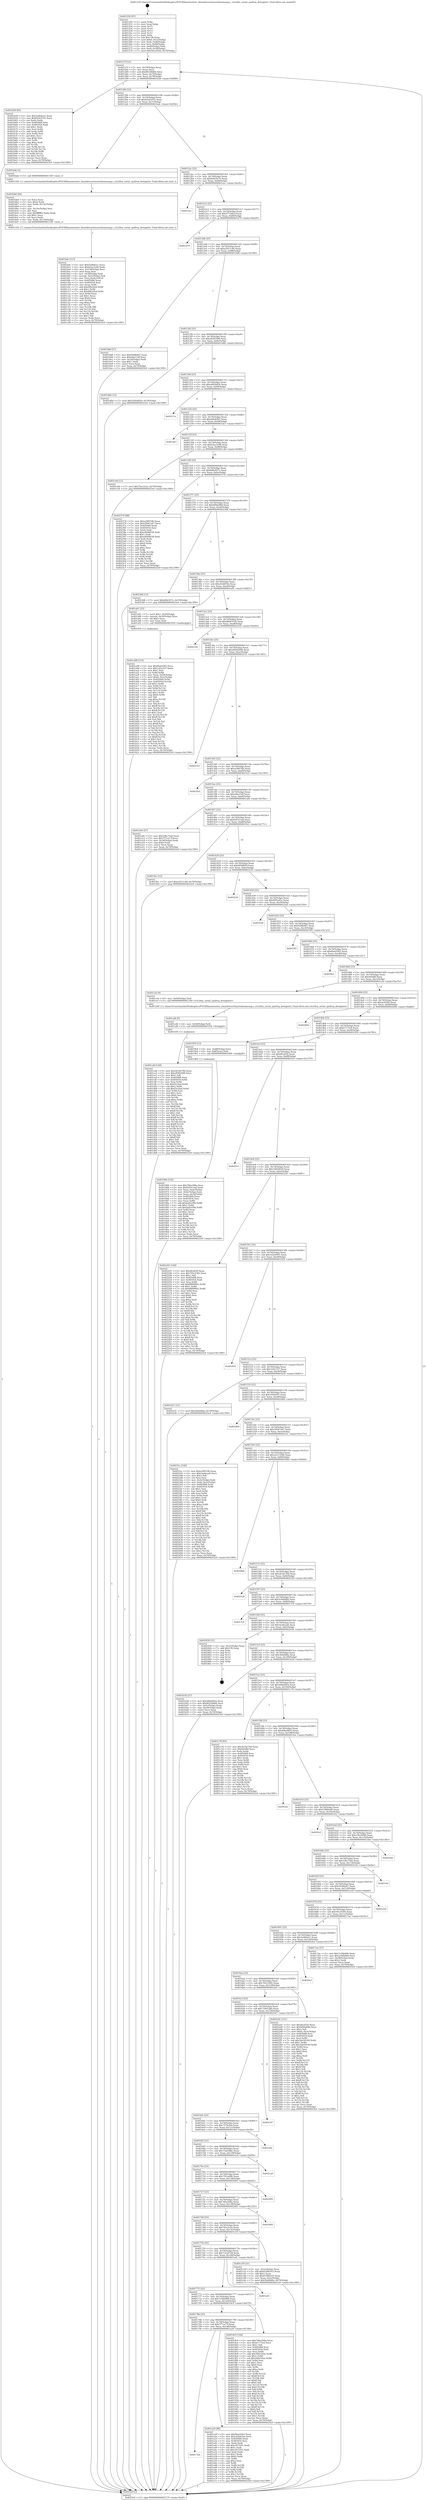 digraph "0x401250" {
  label = "0x401250 (/mnt/c/Users/mathe/Desktop/tcc/POCII/binaries/extr_linuxdriversttyserialsamsung.c_s3c24xx_serial_cpufreq_deregister_Final-ollvm.out::main(0))"
  labelloc = "t"
  node[shape=record]

  Entry [label="",width=0.3,height=0.3,shape=circle,fillcolor=black,style=filled]
  "0x40127f" [label="{
     0x40127f [23]\l
     | [instrs]\l
     &nbsp;&nbsp;0x40127f \<+3\>: mov -0x70(%rbp),%eax\l
     &nbsp;&nbsp;0x401282 \<+2\>: mov %eax,%ecx\l
     &nbsp;&nbsp;0x401284 \<+6\>: sub $0x80258d66,%ecx\l
     &nbsp;&nbsp;0x40128a \<+3\>: mov %eax,-0x74(%rbp)\l
     &nbsp;&nbsp;0x40128d \<+3\>: mov %ecx,-0x78(%rbp)\l
     &nbsp;&nbsp;0x401290 \<+6\>: je 0000000000401b58 \<main+0x908\>\l
  }"]
  "0x401b58" [label="{
     0x401b58 [83]\l
     | [instrs]\l
     &nbsp;&nbsp;0x401b58 \<+5\>: mov $0x5ed0dee1,%eax\l
     &nbsp;&nbsp;0x401b5d \<+5\>: mov $0x83eb3355,%ecx\l
     &nbsp;&nbsp;0x401b62 \<+2\>: xor %edx,%edx\l
     &nbsp;&nbsp;0x401b64 \<+7\>: mov 0x405068,%esi\l
     &nbsp;&nbsp;0x401b6b \<+7\>: mov 0x405054,%edi\l
     &nbsp;&nbsp;0x401b72 \<+3\>: sub $0x1,%edx\l
     &nbsp;&nbsp;0x401b75 \<+3\>: mov %esi,%r8d\l
     &nbsp;&nbsp;0x401b78 \<+3\>: add %edx,%r8d\l
     &nbsp;&nbsp;0x401b7b \<+4\>: imul %r8d,%esi\l
     &nbsp;&nbsp;0x401b7f \<+3\>: and $0x1,%esi\l
     &nbsp;&nbsp;0x401b82 \<+3\>: cmp $0x0,%esi\l
     &nbsp;&nbsp;0x401b85 \<+4\>: sete %r9b\l
     &nbsp;&nbsp;0x401b89 \<+3\>: cmp $0xa,%edi\l
     &nbsp;&nbsp;0x401b8c \<+4\>: setl %r10b\l
     &nbsp;&nbsp;0x401b90 \<+3\>: mov %r9b,%r11b\l
     &nbsp;&nbsp;0x401b93 \<+3\>: and %r10b,%r11b\l
     &nbsp;&nbsp;0x401b96 \<+3\>: xor %r10b,%r9b\l
     &nbsp;&nbsp;0x401b99 \<+3\>: or %r9b,%r11b\l
     &nbsp;&nbsp;0x401b9c \<+4\>: test $0x1,%r11b\l
     &nbsp;&nbsp;0x401ba0 \<+3\>: cmovne %ecx,%eax\l
     &nbsp;&nbsp;0x401ba3 \<+3\>: mov %eax,-0x70(%rbp)\l
     &nbsp;&nbsp;0x401ba6 \<+5\>: jmp 00000000004025e9 \<main+0x1399\>\l
  }"]
  "0x401296" [label="{
     0x401296 [22]\l
     | [instrs]\l
     &nbsp;&nbsp;0x401296 \<+5\>: jmp 000000000040129b \<main+0x4b\>\l
     &nbsp;&nbsp;0x40129b \<+3\>: mov -0x74(%rbp),%eax\l
     &nbsp;&nbsp;0x40129e \<+5\>: sub $0x83eb3355,%eax\l
     &nbsp;&nbsp;0x4012a3 \<+3\>: mov %eax,-0x7c(%rbp)\l
     &nbsp;&nbsp;0x4012a6 \<+6\>: je 0000000000401bab \<main+0x95b\>\l
  }"]
  Exit [label="",width=0.3,height=0.3,shape=circle,fillcolor=black,style=filled,peripheries=2]
  "0x401bab" [label="{
     0x401bab [5]\l
     | [instrs]\l
     &nbsp;&nbsp;0x401bab \<+5\>: call 0000000000401160 \<next_i\>\l
     | [calls]\l
     &nbsp;&nbsp;0x401160 \{1\} (/mnt/c/Users/mathe/Desktop/tcc/POCII/binaries/extr_linuxdriversttyserialsamsung.c_s3c24xx_serial_cpufreq_deregister_Final-ollvm.out::next_i)\l
  }"]
  "0x4012ac" [label="{
     0x4012ac [22]\l
     | [instrs]\l
     &nbsp;&nbsp;0x4012ac \<+5\>: jmp 00000000004012b1 \<main+0x61\>\l
     &nbsp;&nbsp;0x4012b1 \<+3\>: mov -0x74(%rbp),%eax\l
     &nbsp;&nbsp;0x4012b4 \<+5\>: sub $0x8e818c7e,%eax\l
     &nbsp;&nbsp;0x4012b9 \<+3\>: mov %eax,-0x80(%rbp)\l
     &nbsp;&nbsp;0x4012bc \<+6\>: je 0000000000401eec \<main+0xc9c\>\l
  }"]
  "0x401cdd" [label="{
     0x401cdd [144]\l
     | [instrs]\l
     &nbsp;&nbsp;0x401cdd \<+5\>: mov $0x2b1be784,%eax\l
     &nbsp;&nbsp;0x401ce2 \<+5\>: mov $0xa8381098,%ecx\l
     &nbsp;&nbsp;0x401ce7 \<+2\>: mov $0x1,%dl\l
     &nbsp;&nbsp;0x401ce9 \<+7\>: mov 0x405068,%esi\l
     &nbsp;&nbsp;0x401cf0 \<+8\>: mov 0x405054,%r8d\l
     &nbsp;&nbsp;0x401cf8 \<+3\>: mov %esi,%r9d\l
     &nbsp;&nbsp;0x401cfb \<+7\>: sub $0xf3c5fad,%r9d\l
     &nbsp;&nbsp;0x401d02 \<+4\>: sub $0x1,%r9d\l
     &nbsp;&nbsp;0x401d06 \<+7\>: add $0xf3c5fad,%r9d\l
     &nbsp;&nbsp;0x401d0d \<+4\>: imul %r9d,%esi\l
     &nbsp;&nbsp;0x401d11 \<+3\>: and $0x1,%esi\l
     &nbsp;&nbsp;0x401d14 \<+3\>: cmp $0x0,%esi\l
     &nbsp;&nbsp;0x401d17 \<+4\>: sete %r10b\l
     &nbsp;&nbsp;0x401d1b \<+4\>: cmp $0xa,%r8d\l
     &nbsp;&nbsp;0x401d1f \<+4\>: setl %r11b\l
     &nbsp;&nbsp;0x401d23 \<+3\>: mov %r10b,%bl\l
     &nbsp;&nbsp;0x401d26 \<+3\>: xor $0xff,%bl\l
     &nbsp;&nbsp;0x401d29 \<+3\>: mov %r11b,%r14b\l
     &nbsp;&nbsp;0x401d2c \<+4\>: xor $0xff,%r14b\l
     &nbsp;&nbsp;0x401d30 \<+3\>: xor $0x1,%dl\l
     &nbsp;&nbsp;0x401d33 \<+3\>: mov %bl,%r15b\l
     &nbsp;&nbsp;0x401d36 \<+4\>: and $0xff,%r15b\l
     &nbsp;&nbsp;0x401d3a \<+3\>: and %dl,%r10b\l
     &nbsp;&nbsp;0x401d3d \<+3\>: mov %r14b,%r12b\l
     &nbsp;&nbsp;0x401d40 \<+4\>: and $0xff,%r12b\l
     &nbsp;&nbsp;0x401d44 \<+3\>: and %dl,%r11b\l
     &nbsp;&nbsp;0x401d47 \<+3\>: or %r10b,%r15b\l
     &nbsp;&nbsp;0x401d4a \<+3\>: or %r11b,%r12b\l
     &nbsp;&nbsp;0x401d4d \<+3\>: xor %r12b,%r15b\l
     &nbsp;&nbsp;0x401d50 \<+3\>: or %r14b,%bl\l
     &nbsp;&nbsp;0x401d53 \<+3\>: xor $0xff,%bl\l
     &nbsp;&nbsp;0x401d56 \<+3\>: or $0x1,%dl\l
     &nbsp;&nbsp;0x401d59 \<+2\>: and %dl,%bl\l
     &nbsp;&nbsp;0x401d5b \<+3\>: or %bl,%r15b\l
     &nbsp;&nbsp;0x401d5e \<+4\>: test $0x1,%r15b\l
     &nbsp;&nbsp;0x401d62 \<+3\>: cmovne %ecx,%eax\l
     &nbsp;&nbsp;0x401d65 \<+3\>: mov %eax,-0x70(%rbp)\l
     &nbsp;&nbsp;0x401d68 \<+5\>: jmp 00000000004025e9 \<main+0x1399\>\l
  }"]
  "0x401eec" [label="{
     0x401eec\l
  }", style=dashed]
  "0x4012c2" [label="{
     0x4012c2 [25]\l
     | [instrs]\l
     &nbsp;&nbsp;0x4012c2 \<+5\>: jmp 00000000004012c7 \<main+0x77\>\l
     &nbsp;&nbsp;0x4012c7 \<+3\>: mov -0x74(%rbp),%eax\l
     &nbsp;&nbsp;0x4012ca \<+5\>: sub $0x977cbbcf,%eax\l
     &nbsp;&nbsp;0x4012cf \<+6\>: mov %eax,-0x84(%rbp)\l
     &nbsp;&nbsp;0x4012d5 \<+6\>: je 0000000000401d79 \<main+0xb29\>\l
  }"]
  "0x401cd4" [label="{
     0x401cd4 [9]\l
     | [instrs]\l
     &nbsp;&nbsp;0x401cd4 \<+4\>: mov -0x58(%rbp),%rdi\l
     &nbsp;&nbsp;0x401cd8 \<+5\>: call 0000000000401030 \<free@plt\>\l
     | [calls]\l
     &nbsp;&nbsp;0x401030 \{1\} (unknown)\l
  }"]
  "0x401d79" [label="{
     0x401d79\l
  }", style=dashed]
  "0x4012db" [label="{
     0x4012db [25]\l
     | [instrs]\l
     &nbsp;&nbsp;0x4012db \<+5\>: jmp 00000000004012e0 \<main+0x90\>\l
     &nbsp;&nbsp;0x4012e0 \<+3\>: mov -0x74(%rbp),%eax\l
     &nbsp;&nbsp;0x4012e3 \<+5\>: sub $0xa5911c40,%eax\l
     &nbsp;&nbsp;0x4012e8 \<+6\>: mov %eax,-0x88(%rbp)\l
     &nbsp;&nbsp;0x4012ee \<+6\>: je 00000000004019d8 \<main+0x788\>\l
  }"]
  "0x401bdc" [label="{
     0x401bdc [113]\l
     | [instrs]\l
     &nbsp;&nbsp;0x401bdc \<+5\>: mov $0x5ed0dee1,%ecx\l
     &nbsp;&nbsp;0x401be1 \<+5\>: mov $0xb3ac3c08,%edx\l
     &nbsp;&nbsp;0x401be6 \<+6\>: mov -0x150(%rbp),%esi\l
     &nbsp;&nbsp;0x401bec \<+3\>: imul %eax,%esi\l
     &nbsp;&nbsp;0x401bef \<+4\>: mov -0x58(%rbp),%rdi\l
     &nbsp;&nbsp;0x401bf3 \<+4\>: movslq -0x5c(%rbp),%r8\l
     &nbsp;&nbsp;0x401bf7 \<+4\>: mov %esi,(%rdi,%r8,4)\l
     &nbsp;&nbsp;0x401bfb \<+7\>: mov 0x405068,%eax\l
     &nbsp;&nbsp;0x401c02 \<+7\>: mov 0x405054,%esi\l
     &nbsp;&nbsp;0x401c09 \<+3\>: mov %eax,%r9d\l
     &nbsp;&nbsp;0x401c0c \<+7\>: add $0xd9fa2fed,%r9d\l
     &nbsp;&nbsp;0x401c13 \<+4\>: sub $0x1,%r9d\l
     &nbsp;&nbsp;0x401c17 \<+7\>: sub $0xd9fa2fed,%r9d\l
     &nbsp;&nbsp;0x401c1e \<+4\>: imul %r9d,%eax\l
     &nbsp;&nbsp;0x401c22 \<+3\>: and $0x1,%eax\l
     &nbsp;&nbsp;0x401c25 \<+3\>: cmp $0x0,%eax\l
     &nbsp;&nbsp;0x401c28 \<+4\>: sete %r10b\l
     &nbsp;&nbsp;0x401c2c \<+3\>: cmp $0xa,%esi\l
     &nbsp;&nbsp;0x401c2f \<+4\>: setl %r11b\l
     &nbsp;&nbsp;0x401c33 \<+3\>: mov %r10b,%bl\l
     &nbsp;&nbsp;0x401c36 \<+3\>: and %r11b,%bl\l
     &nbsp;&nbsp;0x401c39 \<+3\>: xor %r11b,%r10b\l
     &nbsp;&nbsp;0x401c3c \<+3\>: or %r10b,%bl\l
     &nbsp;&nbsp;0x401c3f \<+3\>: test $0x1,%bl\l
     &nbsp;&nbsp;0x401c42 \<+3\>: cmovne %edx,%ecx\l
     &nbsp;&nbsp;0x401c45 \<+3\>: mov %ecx,-0x70(%rbp)\l
     &nbsp;&nbsp;0x401c48 \<+5\>: jmp 00000000004025e9 \<main+0x1399\>\l
  }"]
  "0x4019d8" [label="{
     0x4019d8 [27]\l
     | [instrs]\l
     &nbsp;&nbsp;0x4019d8 \<+5\>: mov $0xf508b9d7,%eax\l
     &nbsp;&nbsp;0x4019dd \<+5\>: mov $0xefda154f,%ecx\l
     &nbsp;&nbsp;0x4019e2 \<+3\>: mov -0x34(%rbp),%edx\l
     &nbsp;&nbsp;0x4019e5 \<+3\>: cmp $0x1,%edx\l
     &nbsp;&nbsp;0x4019e8 \<+3\>: cmovl %ecx,%eax\l
     &nbsp;&nbsp;0x4019eb \<+3\>: mov %eax,-0x70(%rbp)\l
     &nbsp;&nbsp;0x4019ee \<+5\>: jmp 00000000004025e9 \<main+0x1399\>\l
  }"]
  "0x4012f4" [label="{
     0x4012f4 [25]\l
     | [instrs]\l
     &nbsp;&nbsp;0x4012f4 \<+5\>: jmp 00000000004012f9 \<main+0xa9\>\l
     &nbsp;&nbsp;0x4012f9 \<+3\>: mov -0x74(%rbp),%eax\l
     &nbsp;&nbsp;0x4012fc \<+5\>: sub $0xa8381098,%eax\l
     &nbsp;&nbsp;0x401301 \<+6\>: mov %eax,-0x8c(%rbp)\l
     &nbsp;&nbsp;0x401307 \<+6\>: je 0000000000401d6d \<main+0xb1d\>\l
  }"]
  "0x401bb0" [label="{
     0x401bb0 [44]\l
     | [instrs]\l
     &nbsp;&nbsp;0x401bb0 \<+2\>: xor %ecx,%ecx\l
     &nbsp;&nbsp;0x401bb2 \<+5\>: mov $0x2,%edx\l
     &nbsp;&nbsp;0x401bb7 \<+6\>: mov %edx,-0x14c(%rbp)\l
     &nbsp;&nbsp;0x401bbd \<+1\>: cltd\l
     &nbsp;&nbsp;0x401bbe \<+6\>: mov -0x14c(%rbp),%esi\l
     &nbsp;&nbsp;0x401bc4 \<+2\>: idiv %esi\l
     &nbsp;&nbsp;0x401bc6 \<+6\>: imul $0xfffffffe,%edx,%edx\l
     &nbsp;&nbsp;0x401bcc \<+3\>: sub $0x1,%ecx\l
     &nbsp;&nbsp;0x401bcf \<+2\>: sub %ecx,%edx\l
     &nbsp;&nbsp;0x401bd1 \<+6\>: mov %edx,-0x150(%rbp)\l
     &nbsp;&nbsp;0x401bd7 \<+5\>: call 0000000000401160 \<next_i\>\l
     | [calls]\l
     &nbsp;&nbsp;0x401160 \{1\} (/mnt/c/Users/mathe/Desktop/tcc/POCII/binaries/extr_linuxdriversttyserialsamsung.c_s3c24xx_serial_cpufreq_deregister_Final-ollvm.out::next_i)\l
  }"]
  "0x401d6d" [label="{
     0x401d6d [12]\l
     | [instrs]\l
     &nbsp;&nbsp;0x401d6d \<+7\>: movl $0x1b93d029,-0x70(%rbp)\l
     &nbsp;&nbsp;0x401d74 \<+5\>: jmp 00000000004025e9 \<main+0x1399\>\l
  }"]
  "0x40130d" [label="{
     0x40130d [25]\l
     | [instrs]\l
     &nbsp;&nbsp;0x40130d \<+5\>: jmp 0000000000401312 \<main+0xc2\>\l
     &nbsp;&nbsp;0x401312 \<+3\>: mov -0x74(%rbp),%eax\l
     &nbsp;&nbsp;0x401315 \<+5\>: sub $0xab858456,%eax\l
     &nbsp;&nbsp;0x40131a \<+6\>: mov %eax,-0x90(%rbp)\l
     &nbsp;&nbsp;0x401320 \<+6\>: je 000000000040211a \<main+0xeca\>\l
  }"]
  "0x401a98" [label="{
     0x401a98 [153]\l
     | [instrs]\l
     &nbsp;&nbsp;0x401a98 \<+5\>: mov $0xf6ae0365,%ecx\l
     &nbsp;&nbsp;0x401a9d \<+5\>: mov $0x1ef2c327,%edx\l
     &nbsp;&nbsp;0x401aa2 \<+3\>: mov $0x1,%sil\l
     &nbsp;&nbsp;0x401aa5 \<+3\>: xor %r8d,%r8d\l
     &nbsp;&nbsp;0x401aa8 \<+4\>: mov %rax,-0x58(%rbp)\l
     &nbsp;&nbsp;0x401aac \<+7\>: movl $0x0,-0x5c(%rbp)\l
     &nbsp;&nbsp;0x401ab3 \<+8\>: mov 0x405068,%r9d\l
     &nbsp;&nbsp;0x401abb \<+8\>: mov 0x405054,%r10d\l
     &nbsp;&nbsp;0x401ac3 \<+4\>: sub $0x1,%r8d\l
     &nbsp;&nbsp;0x401ac7 \<+3\>: mov %r9d,%r11d\l
     &nbsp;&nbsp;0x401aca \<+3\>: add %r8d,%r11d\l
     &nbsp;&nbsp;0x401acd \<+4\>: imul %r11d,%r9d\l
     &nbsp;&nbsp;0x401ad1 \<+4\>: and $0x1,%r9d\l
     &nbsp;&nbsp;0x401ad5 \<+4\>: cmp $0x0,%r9d\l
     &nbsp;&nbsp;0x401ad9 \<+3\>: sete %bl\l
     &nbsp;&nbsp;0x401adc \<+4\>: cmp $0xa,%r10d\l
     &nbsp;&nbsp;0x401ae0 \<+4\>: setl %r14b\l
     &nbsp;&nbsp;0x401ae4 \<+3\>: mov %bl,%r15b\l
     &nbsp;&nbsp;0x401ae7 \<+4\>: xor $0xff,%r15b\l
     &nbsp;&nbsp;0x401aeb \<+3\>: mov %r14b,%r12b\l
     &nbsp;&nbsp;0x401aee \<+4\>: xor $0xff,%r12b\l
     &nbsp;&nbsp;0x401af2 \<+4\>: xor $0x1,%sil\l
     &nbsp;&nbsp;0x401af6 \<+3\>: mov %r15b,%r13b\l
     &nbsp;&nbsp;0x401af9 \<+4\>: and $0xff,%r13b\l
     &nbsp;&nbsp;0x401afd \<+3\>: and %sil,%bl\l
     &nbsp;&nbsp;0x401b00 \<+3\>: mov %r12b,%al\l
     &nbsp;&nbsp;0x401b03 \<+2\>: and $0xff,%al\l
     &nbsp;&nbsp;0x401b05 \<+3\>: and %sil,%r14b\l
     &nbsp;&nbsp;0x401b08 \<+3\>: or %bl,%r13b\l
     &nbsp;&nbsp;0x401b0b \<+3\>: or %r14b,%al\l
     &nbsp;&nbsp;0x401b0e \<+3\>: xor %al,%r13b\l
     &nbsp;&nbsp;0x401b11 \<+3\>: or %r12b,%r15b\l
     &nbsp;&nbsp;0x401b14 \<+4\>: xor $0xff,%r15b\l
     &nbsp;&nbsp;0x401b18 \<+4\>: or $0x1,%sil\l
     &nbsp;&nbsp;0x401b1c \<+3\>: and %sil,%r15b\l
     &nbsp;&nbsp;0x401b1f \<+3\>: or %r15b,%r13b\l
     &nbsp;&nbsp;0x401b22 \<+4\>: test $0x1,%r13b\l
     &nbsp;&nbsp;0x401b26 \<+3\>: cmovne %edx,%ecx\l
     &nbsp;&nbsp;0x401b29 \<+3\>: mov %ecx,-0x70(%rbp)\l
     &nbsp;&nbsp;0x401b2c \<+5\>: jmp 00000000004025e9 \<main+0x1399\>\l
  }"]
  "0x40211a" [label="{
     0x40211a\l
  }", style=dashed]
  "0x401326" [label="{
     0x401326 [25]\l
     | [instrs]\l
     &nbsp;&nbsp;0x401326 \<+5\>: jmp 000000000040132b \<main+0xdb\>\l
     &nbsp;&nbsp;0x40132b \<+3\>: mov -0x74(%rbp),%eax\l
     &nbsp;&nbsp;0x40132e \<+5\>: sub $0xabfe85b5,%eax\l
     &nbsp;&nbsp;0x401333 \<+6\>: mov %eax,-0x94(%rbp)\l
     &nbsp;&nbsp;0x401339 \<+6\>: je 0000000000401da7 \<main+0xb57\>\l
  }"]
  "0x4017a4" [label="{
     0x4017a4\l
  }", style=dashed]
  "0x401da7" [label="{
     0x401da7\l
  }", style=dashed]
  "0x40133f" [label="{
     0x40133f [25]\l
     | [instrs]\l
     &nbsp;&nbsp;0x40133f \<+5\>: jmp 0000000000401344 \<main+0xf4\>\l
     &nbsp;&nbsp;0x401344 \<+3\>: mov -0x74(%rbp),%eax\l
     &nbsp;&nbsp;0x401347 \<+5\>: sub $0xb3ac3c08,%eax\l
     &nbsp;&nbsp;0x40134c \<+6\>: mov %eax,-0x98(%rbp)\l
     &nbsp;&nbsp;0x401352 \<+6\>: je 0000000000401c4d \<main+0x9fd\>\l
  }"]
  "0x401a29" [label="{
     0x401a29 [88]\l
     | [instrs]\l
     &nbsp;&nbsp;0x401a29 \<+5\>: mov $0xf6ae0365,%eax\l
     &nbsp;&nbsp;0x401a2e \<+5\>: mov $0xc62b810e,%ecx\l
     &nbsp;&nbsp;0x401a33 \<+7\>: mov 0x405068,%edx\l
     &nbsp;&nbsp;0x401a3a \<+7\>: mov 0x405054,%esi\l
     &nbsp;&nbsp;0x401a41 \<+2\>: mov %edx,%edi\l
     &nbsp;&nbsp;0x401a43 \<+6\>: add $0xc915501,%edi\l
     &nbsp;&nbsp;0x401a49 \<+3\>: sub $0x1,%edi\l
     &nbsp;&nbsp;0x401a4c \<+6\>: sub $0xc915501,%edi\l
     &nbsp;&nbsp;0x401a52 \<+3\>: imul %edi,%edx\l
     &nbsp;&nbsp;0x401a55 \<+3\>: and $0x1,%edx\l
     &nbsp;&nbsp;0x401a58 \<+3\>: cmp $0x0,%edx\l
     &nbsp;&nbsp;0x401a5b \<+4\>: sete %r8b\l
     &nbsp;&nbsp;0x401a5f \<+3\>: cmp $0xa,%esi\l
     &nbsp;&nbsp;0x401a62 \<+4\>: setl %r9b\l
     &nbsp;&nbsp;0x401a66 \<+3\>: mov %r8b,%r10b\l
     &nbsp;&nbsp;0x401a69 \<+3\>: and %r9b,%r10b\l
     &nbsp;&nbsp;0x401a6c \<+3\>: xor %r9b,%r8b\l
     &nbsp;&nbsp;0x401a6f \<+3\>: or %r8b,%r10b\l
     &nbsp;&nbsp;0x401a72 \<+4\>: test $0x1,%r10b\l
     &nbsp;&nbsp;0x401a76 \<+3\>: cmovne %ecx,%eax\l
     &nbsp;&nbsp;0x401a79 \<+3\>: mov %eax,-0x70(%rbp)\l
     &nbsp;&nbsp;0x401a7c \<+5\>: jmp 00000000004025e9 \<main+0x1399\>\l
  }"]
  "0x401c4d" [label="{
     0x401c4d [12]\l
     | [instrs]\l
     &nbsp;&nbsp;0x401c4d \<+7\>: movl $0x7bec2c2e,-0x70(%rbp)\l
     &nbsp;&nbsp;0x401c54 \<+5\>: jmp 00000000004025e9 \<main+0x1399\>\l
  }"]
  "0x401358" [label="{
     0x401358 [25]\l
     | [instrs]\l
     &nbsp;&nbsp;0x401358 \<+5\>: jmp 000000000040135d \<main+0x10d\>\l
     &nbsp;&nbsp;0x40135d \<+3\>: mov -0x74(%rbp),%eax\l
     &nbsp;&nbsp;0x401360 \<+5\>: sub $0xb96c937c,%eax\l
     &nbsp;&nbsp;0x401365 \<+6\>: mov %eax,-0x9c(%rbp)\l
     &nbsp;&nbsp;0x40136b \<+6\>: je 0000000000402374 \<main+0x1124\>\l
  }"]
  "0x401966" [label="{
     0x401966 [102]\l
     | [instrs]\l
     &nbsp;&nbsp;0x401966 \<+5\>: mov $0x766a308a,%ecx\l
     &nbsp;&nbsp;0x40196b \<+5\>: mov $0xf20313ad,%edx\l
     &nbsp;&nbsp;0x401970 \<+3\>: mov %eax,-0x4c(%rbp)\l
     &nbsp;&nbsp;0x401973 \<+3\>: mov -0x4c(%rbp),%eax\l
     &nbsp;&nbsp;0x401976 \<+3\>: mov %eax,-0x34(%rbp)\l
     &nbsp;&nbsp;0x401979 \<+7\>: mov 0x405068,%eax\l
     &nbsp;&nbsp;0x401980 \<+7\>: mov 0x405054,%esi\l
     &nbsp;&nbsp;0x401987 \<+3\>: mov %eax,%r8d\l
     &nbsp;&nbsp;0x40198a \<+7\>: add $0xba83cf9d,%r8d\l
     &nbsp;&nbsp;0x401991 \<+4\>: sub $0x1,%r8d\l
     &nbsp;&nbsp;0x401995 \<+7\>: sub $0xba83cf9d,%r8d\l
     &nbsp;&nbsp;0x40199c \<+4\>: imul %r8d,%eax\l
     &nbsp;&nbsp;0x4019a0 \<+3\>: and $0x1,%eax\l
     &nbsp;&nbsp;0x4019a3 \<+3\>: cmp $0x0,%eax\l
     &nbsp;&nbsp;0x4019a6 \<+4\>: sete %r9b\l
     &nbsp;&nbsp;0x4019aa \<+3\>: cmp $0xa,%esi\l
     &nbsp;&nbsp;0x4019ad \<+4\>: setl %r10b\l
     &nbsp;&nbsp;0x4019b1 \<+3\>: mov %r9b,%r11b\l
     &nbsp;&nbsp;0x4019b4 \<+3\>: and %r10b,%r11b\l
     &nbsp;&nbsp;0x4019b7 \<+3\>: xor %r10b,%r9b\l
     &nbsp;&nbsp;0x4019ba \<+3\>: or %r9b,%r11b\l
     &nbsp;&nbsp;0x4019bd \<+4\>: test $0x1,%r11b\l
     &nbsp;&nbsp;0x4019c1 \<+3\>: cmovne %edx,%ecx\l
     &nbsp;&nbsp;0x4019c4 \<+3\>: mov %ecx,-0x70(%rbp)\l
     &nbsp;&nbsp;0x4019c7 \<+5\>: jmp 00000000004025e9 \<main+0x1399\>\l
  }"]
  "0x402374" [label="{
     0x402374 [88]\l
     | [instrs]\l
     &nbsp;&nbsp;0x402374 \<+5\>: mov $0xecf007db,%eax\l
     &nbsp;&nbsp;0x402379 \<+5\>: mov $0x29947ab7,%ecx\l
     &nbsp;&nbsp;0x40237e \<+7\>: mov 0x405068,%edx\l
     &nbsp;&nbsp;0x402385 \<+7\>: mov 0x405054,%esi\l
     &nbsp;&nbsp;0x40238c \<+2\>: mov %edx,%edi\l
     &nbsp;&nbsp;0x40238e \<+6\>: add $0xe40db038,%edi\l
     &nbsp;&nbsp;0x402394 \<+3\>: sub $0x1,%edi\l
     &nbsp;&nbsp;0x402397 \<+6\>: sub $0xe40db038,%edi\l
     &nbsp;&nbsp;0x40239d \<+3\>: imul %edi,%edx\l
     &nbsp;&nbsp;0x4023a0 \<+3\>: and $0x1,%edx\l
     &nbsp;&nbsp;0x4023a3 \<+3\>: cmp $0x0,%edx\l
     &nbsp;&nbsp;0x4023a6 \<+4\>: sete %r8b\l
     &nbsp;&nbsp;0x4023aa \<+3\>: cmp $0xa,%esi\l
     &nbsp;&nbsp;0x4023ad \<+4\>: setl %r9b\l
     &nbsp;&nbsp;0x4023b1 \<+3\>: mov %r8b,%r10b\l
     &nbsp;&nbsp;0x4023b4 \<+3\>: and %r9b,%r10b\l
     &nbsp;&nbsp;0x4023b7 \<+3\>: xor %r9b,%r8b\l
     &nbsp;&nbsp;0x4023ba \<+3\>: or %r8b,%r10b\l
     &nbsp;&nbsp;0x4023bd \<+4\>: test $0x1,%r10b\l
     &nbsp;&nbsp;0x4023c1 \<+3\>: cmovne %ecx,%eax\l
     &nbsp;&nbsp;0x4023c4 \<+3\>: mov %eax,-0x70(%rbp)\l
     &nbsp;&nbsp;0x4023c7 \<+5\>: jmp 00000000004025e9 \<main+0x1399\>\l
  }"]
  "0x401371" [label="{
     0x401371 [25]\l
     | [instrs]\l
     &nbsp;&nbsp;0x401371 \<+5\>: jmp 0000000000401376 \<main+0x126\>\l
     &nbsp;&nbsp;0x401376 \<+3\>: mov -0x74(%rbp),%eax\l
     &nbsp;&nbsp;0x401379 \<+5\>: sub $0xbf9da88d,%eax\l
     &nbsp;&nbsp;0x40137e \<+6\>: mov %eax,-0xa0(%rbp)\l
     &nbsp;&nbsp;0x401384 \<+6\>: je 0000000000402368 \<main+0x1118\>\l
  }"]
  "0x40178b" [label="{
     0x40178b [25]\l
     | [instrs]\l
     &nbsp;&nbsp;0x40178b \<+5\>: jmp 0000000000401790 \<main+0x540\>\l
     &nbsp;&nbsp;0x401790 \<+3\>: mov -0x74(%rbp),%eax\l
     &nbsp;&nbsp;0x401793 \<+5\>: sub $0x7f71a17f,%eax\l
     &nbsp;&nbsp;0x401798 \<+6\>: mov %eax,-0x148(%rbp)\l
     &nbsp;&nbsp;0x40179e \<+6\>: je 0000000000401a29 \<main+0x7d9\>\l
  }"]
  "0x402368" [label="{
     0x402368 [12]\l
     | [instrs]\l
     &nbsp;&nbsp;0x402368 \<+7\>: movl $0xb96c937c,-0x70(%rbp)\l
     &nbsp;&nbsp;0x40236f \<+5\>: jmp 00000000004025e9 \<main+0x1399\>\l
  }"]
  "0x40138a" [label="{
     0x40138a [25]\l
     | [instrs]\l
     &nbsp;&nbsp;0x40138a \<+5\>: jmp 000000000040138f \<main+0x13f\>\l
     &nbsp;&nbsp;0x40138f \<+3\>: mov -0x74(%rbp),%eax\l
     &nbsp;&nbsp;0x401392 \<+5\>: sub $0xc62b810e,%eax\l
     &nbsp;&nbsp;0x401397 \<+6\>: mov %eax,-0xa4(%rbp)\l
     &nbsp;&nbsp;0x40139d \<+6\>: je 0000000000401a81 \<main+0x831\>\l
  }"]
  "0x4018c9" [label="{
     0x4018c9 [144]\l
     | [instrs]\l
     &nbsp;&nbsp;0x4018c9 \<+5\>: mov $0x766a308a,%eax\l
     &nbsp;&nbsp;0x4018ce \<+5\>: mov $0xb7175c6,%ecx\l
     &nbsp;&nbsp;0x4018d3 \<+2\>: mov $0x1,%dl\l
     &nbsp;&nbsp;0x4018d5 \<+7\>: mov 0x405068,%esi\l
     &nbsp;&nbsp;0x4018dc \<+7\>: mov 0x405054,%edi\l
     &nbsp;&nbsp;0x4018e3 \<+3\>: mov %esi,%r8d\l
     &nbsp;&nbsp;0x4018e6 \<+7\>: add $0x500e50ae,%r8d\l
     &nbsp;&nbsp;0x4018ed \<+4\>: sub $0x1,%r8d\l
     &nbsp;&nbsp;0x4018f1 \<+7\>: sub $0x500e50ae,%r8d\l
     &nbsp;&nbsp;0x4018f8 \<+4\>: imul %r8d,%esi\l
     &nbsp;&nbsp;0x4018fc \<+3\>: and $0x1,%esi\l
     &nbsp;&nbsp;0x4018ff \<+3\>: cmp $0x0,%esi\l
     &nbsp;&nbsp;0x401902 \<+4\>: sete %r9b\l
     &nbsp;&nbsp;0x401906 \<+3\>: cmp $0xa,%edi\l
     &nbsp;&nbsp;0x401909 \<+4\>: setl %r10b\l
     &nbsp;&nbsp;0x40190d \<+3\>: mov %r9b,%r11b\l
     &nbsp;&nbsp;0x401910 \<+4\>: xor $0xff,%r11b\l
     &nbsp;&nbsp;0x401914 \<+3\>: mov %r10b,%bl\l
     &nbsp;&nbsp;0x401917 \<+3\>: xor $0xff,%bl\l
     &nbsp;&nbsp;0x40191a \<+3\>: xor $0x0,%dl\l
     &nbsp;&nbsp;0x40191d \<+3\>: mov %r11b,%r14b\l
     &nbsp;&nbsp;0x401920 \<+4\>: and $0x0,%r14b\l
     &nbsp;&nbsp;0x401924 \<+3\>: and %dl,%r9b\l
     &nbsp;&nbsp;0x401927 \<+3\>: mov %bl,%r15b\l
     &nbsp;&nbsp;0x40192a \<+4\>: and $0x0,%r15b\l
     &nbsp;&nbsp;0x40192e \<+3\>: and %dl,%r10b\l
     &nbsp;&nbsp;0x401931 \<+3\>: or %r9b,%r14b\l
     &nbsp;&nbsp;0x401934 \<+3\>: or %r10b,%r15b\l
     &nbsp;&nbsp;0x401937 \<+3\>: xor %r15b,%r14b\l
     &nbsp;&nbsp;0x40193a \<+3\>: or %bl,%r11b\l
     &nbsp;&nbsp;0x40193d \<+4\>: xor $0xff,%r11b\l
     &nbsp;&nbsp;0x401941 \<+3\>: or $0x0,%dl\l
     &nbsp;&nbsp;0x401944 \<+3\>: and %dl,%r11b\l
     &nbsp;&nbsp;0x401947 \<+3\>: or %r11b,%r14b\l
     &nbsp;&nbsp;0x40194a \<+4\>: test $0x1,%r14b\l
     &nbsp;&nbsp;0x40194e \<+3\>: cmovne %ecx,%eax\l
     &nbsp;&nbsp;0x401951 \<+3\>: mov %eax,-0x70(%rbp)\l
     &nbsp;&nbsp;0x401954 \<+5\>: jmp 00000000004025e9 \<main+0x1399\>\l
  }"]
  "0x401a81" [label="{
     0x401a81 [23]\l
     | [instrs]\l
     &nbsp;&nbsp;0x401a81 \<+7\>: movl $0x1,-0x50(%rbp)\l
     &nbsp;&nbsp;0x401a88 \<+4\>: movslq -0x50(%rbp),%rax\l
     &nbsp;&nbsp;0x401a8c \<+4\>: shl $0x2,%rax\l
     &nbsp;&nbsp;0x401a90 \<+3\>: mov %rax,%rdi\l
     &nbsp;&nbsp;0x401a93 \<+5\>: call 0000000000401050 \<malloc@plt\>\l
     | [calls]\l
     &nbsp;&nbsp;0x401050 \{1\} (unknown)\l
  }"]
  "0x4013a3" [label="{
     0x4013a3 [25]\l
     | [instrs]\l
     &nbsp;&nbsp;0x4013a3 \<+5\>: jmp 00000000004013a8 \<main+0x158\>\l
     &nbsp;&nbsp;0x4013a8 \<+3\>: mov -0x74(%rbp),%eax\l
     &nbsp;&nbsp;0x4013ab \<+5\>: sub $0xdbb03528,%eax\l
     &nbsp;&nbsp;0x4013b0 \<+6\>: mov %eax,-0xa8(%rbp)\l
     &nbsp;&nbsp;0x4013b6 \<+6\>: je 0000000000402102 \<main+0xeb2\>\l
  }"]
  "0x401772" [label="{
     0x401772 [25]\l
     | [instrs]\l
     &nbsp;&nbsp;0x401772 \<+5\>: jmp 0000000000401777 \<main+0x527\>\l
     &nbsp;&nbsp;0x401777 \<+3\>: mov -0x74(%rbp),%eax\l
     &nbsp;&nbsp;0x40177a \<+5\>: sub $0x7c56b908,%eax\l
     &nbsp;&nbsp;0x40177f \<+6\>: mov %eax,-0x144(%rbp)\l
     &nbsp;&nbsp;0x401785 \<+6\>: je 00000000004018c9 \<main+0x679\>\l
  }"]
  "0x402102" [label="{
     0x402102\l
  }", style=dashed]
  "0x4013bc" [label="{
     0x4013bc [25]\l
     | [instrs]\l
     &nbsp;&nbsp;0x4013bc \<+5\>: jmp 00000000004013c1 \<main+0x171\>\l
     &nbsp;&nbsp;0x4013c1 \<+3\>: mov -0x74(%rbp),%eax\l
     &nbsp;&nbsp;0x4013c4 \<+5\>: sub $0xdd262648,%eax\l
     &nbsp;&nbsp;0x4013c9 \<+6\>: mov %eax,-0xac(%rbp)\l
     &nbsp;&nbsp;0x4013cf \<+6\>: je 0000000000402553 \<main+0x1303\>\l
  }"]
  "0x401ed1" [label="{
     0x401ed1\l
  }", style=dashed]
  "0x402553" [label="{
     0x402553\l
  }", style=dashed]
  "0x4013d5" [label="{
     0x4013d5 [25]\l
     | [instrs]\l
     &nbsp;&nbsp;0x4013d5 \<+5\>: jmp 00000000004013da \<main+0x18a\>\l
     &nbsp;&nbsp;0x4013da \<+3\>: mov -0x74(%rbp),%eax\l
     &nbsp;&nbsp;0x4013dd \<+5\>: sub $0xecf007db,%eax\l
     &nbsp;&nbsp;0x4013e2 \<+6\>: mov %eax,-0xb0(%rbp)\l
     &nbsp;&nbsp;0x4013e8 \<+6\>: je 00000000004025e2 \<main+0x1392\>\l
  }"]
  "0x401759" [label="{
     0x401759 [25]\l
     | [instrs]\l
     &nbsp;&nbsp;0x401759 \<+5\>: jmp 000000000040175e \<main+0x50e\>\l
     &nbsp;&nbsp;0x40175e \<+3\>: mov -0x74(%rbp),%eax\l
     &nbsp;&nbsp;0x401761 \<+5\>: sub $0x7c2247e8,%eax\l
     &nbsp;&nbsp;0x401766 \<+6\>: mov %eax,-0x140(%rbp)\l
     &nbsp;&nbsp;0x40176c \<+6\>: je 0000000000401ed1 \<main+0xc81\>\l
  }"]
  "0x4025e2" [label="{
     0x4025e2\l
  }", style=dashed]
  "0x4013ee" [label="{
     0x4013ee [25]\l
     | [instrs]\l
     &nbsp;&nbsp;0x4013ee \<+5\>: jmp 00000000004013f3 \<main+0x1a3\>\l
     &nbsp;&nbsp;0x4013f3 \<+3\>: mov -0x74(%rbp),%eax\l
     &nbsp;&nbsp;0x4013f6 \<+5\>: sub $0xefda154f,%eax\l
     &nbsp;&nbsp;0x4013fb \<+6\>: mov %eax,-0xb4(%rbp)\l
     &nbsp;&nbsp;0x401401 \<+6\>: je 0000000000401a0e \<main+0x7be\>\l
  }"]
  "0x401c59" [label="{
     0x401c59 [31]\l
     | [instrs]\l
     &nbsp;&nbsp;0x401c59 \<+3\>: mov -0x5c(%rbp),%eax\l
     &nbsp;&nbsp;0x401c5c \<+5\>: add $0x8190b163,%eax\l
     &nbsp;&nbsp;0x401c61 \<+3\>: add $0x1,%eax\l
     &nbsp;&nbsp;0x401c64 \<+5\>: sub $0x8190b163,%eax\l
     &nbsp;&nbsp;0x401c69 \<+3\>: mov %eax,-0x5c(%rbp)\l
     &nbsp;&nbsp;0x401c6c \<+7\>: movl $0x3feb848a,-0x70(%rbp)\l
     &nbsp;&nbsp;0x401c73 \<+5\>: jmp 00000000004025e9 \<main+0x1399\>\l
  }"]
  "0x401a0e" [label="{
     0x401a0e [27]\l
     | [instrs]\l
     &nbsp;&nbsp;0x401a0e \<+5\>: mov $0x53bc75a6,%eax\l
     &nbsp;&nbsp;0x401a13 \<+5\>: mov $0x7f71a17f,%ecx\l
     &nbsp;&nbsp;0x401a18 \<+3\>: mov -0x34(%rbp),%edx\l
     &nbsp;&nbsp;0x401a1b \<+3\>: cmp $0x0,%edx\l
     &nbsp;&nbsp;0x401a1e \<+3\>: cmove %ecx,%eax\l
     &nbsp;&nbsp;0x401a21 \<+3\>: mov %eax,-0x70(%rbp)\l
     &nbsp;&nbsp;0x401a24 \<+5\>: jmp 00000000004025e9 \<main+0x1399\>\l
  }"]
  "0x401407" [label="{
     0x401407 [25]\l
     | [instrs]\l
     &nbsp;&nbsp;0x401407 \<+5\>: jmp 000000000040140c \<main+0x1bc\>\l
     &nbsp;&nbsp;0x40140c \<+3\>: mov -0x74(%rbp),%eax\l
     &nbsp;&nbsp;0x40140f \<+5\>: sub $0xf20313ad,%eax\l
     &nbsp;&nbsp;0x401414 \<+6\>: mov %eax,-0xb8(%rbp)\l
     &nbsp;&nbsp;0x40141a \<+6\>: je 00000000004019cc \<main+0x77c\>\l
  }"]
  "0x401740" [label="{
     0x401740 [25]\l
     | [instrs]\l
     &nbsp;&nbsp;0x401740 \<+5\>: jmp 0000000000401745 \<main+0x4f5\>\l
     &nbsp;&nbsp;0x401745 \<+3\>: mov -0x74(%rbp),%eax\l
     &nbsp;&nbsp;0x401748 \<+5\>: sub $0x7bec2c2e,%eax\l
     &nbsp;&nbsp;0x40174d \<+6\>: mov %eax,-0x13c(%rbp)\l
     &nbsp;&nbsp;0x401753 \<+6\>: je 0000000000401c59 \<main+0xa09\>\l
  }"]
  "0x4019cc" [label="{
     0x4019cc [12]\l
     | [instrs]\l
     &nbsp;&nbsp;0x4019cc \<+7\>: movl $0xa5911c40,-0x70(%rbp)\l
     &nbsp;&nbsp;0x4019d3 \<+5\>: jmp 00000000004025e9 \<main+0x1399\>\l
  }"]
  "0x401420" [label="{
     0x401420 [25]\l
     | [instrs]\l
     &nbsp;&nbsp;0x401420 \<+5\>: jmp 0000000000401425 \<main+0x1d5\>\l
     &nbsp;&nbsp;0x401425 \<+3\>: mov -0x74(%rbp),%eax\l
     &nbsp;&nbsp;0x401428 \<+5\>: sub $0xf404f659,%eax\l
     &nbsp;&nbsp;0x40142d \<+6\>: mov %eax,-0xbc(%rbp)\l
     &nbsp;&nbsp;0x401433 \<+6\>: je 0000000000402235 \<main+0xfe5\>\l
  }"]
  "0x402485" [label="{
     0x402485\l
  }", style=dashed]
  "0x402235" [label="{
     0x402235\l
  }", style=dashed]
  "0x401439" [label="{
     0x401439 [25]\l
     | [instrs]\l
     &nbsp;&nbsp;0x401439 \<+5\>: jmp 000000000040143e \<main+0x1ee\>\l
     &nbsp;&nbsp;0x40143e \<+3\>: mov -0x74(%rbp),%eax\l
     &nbsp;&nbsp;0x401441 \<+5\>: sub $0xf495a42c,%eax\l
     &nbsp;&nbsp;0x401446 \<+6\>: mov %eax,-0xc0(%rbp)\l
     &nbsp;&nbsp;0x40144c \<+6\>: je 00000000004025a0 \<main+0x1350\>\l
  }"]
  "0x401727" [label="{
     0x401727 [25]\l
     | [instrs]\l
     &nbsp;&nbsp;0x401727 \<+5\>: jmp 000000000040172c \<main+0x4dc\>\l
     &nbsp;&nbsp;0x40172c \<+3\>: mov -0x74(%rbp),%eax\l
     &nbsp;&nbsp;0x40172f \<+5\>: sub $0x766a308a,%eax\l
     &nbsp;&nbsp;0x401734 \<+6\>: mov %eax,-0x138(%rbp)\l
     &nbsp;&nbsp;0x40173a \<+6\>: je 0000000000402485 \<main+0x1235\>\l
  }"]
  "0x4025a0" [label="{
     0x4025a0\l
  }", style=dashed]
  "0x401452" [label="{
     0x401452 [25]\l
     | [instrs]\l
     &nbsp;&nbsp;0x401452 \<+5\>: jmp 0000000000401457 \<main+0x207\>\l
     &nbsp;&nbsp;0x401457 \<+3\>: mov -0x74(%rbp),%eax\l
     &nbsp;&nbsp;0x40145a \<+5\>: sub $0xf508b9d7,%eax\l
     &nbsp;&nbsp;0x40145f \<+6\>: mov %eax,-0xc4(%rbp)\l
     &nbsp;&nbsp;0x401465 \<+6\>: je 00000000004019f3 \<main+0x7a3\>\l
  }"]
  "0x402093" [label="{
     0x402093\l
  }", style=dashed]
  "0x4019f3" [label="{
     0x4019f3\l
  }", style=dashed]
  "0x40146b" [label="{
     0x40146b [25]\l
     | [instrs]\l
     &nbsp;&nbsp;0x40146b \<+5\>: jmp 0000000000401470 \<main+0x220\>\l
     &nbsp;&nbsp;0x401470 \<+3\>: mov -0x74(%rbp),%eax\l
     &nbsp;&nbsp;0x401473 \<+5\>: sub $0xf6ae0365,%eax\l
     &nbsp;&nbsp;0x401478 \<+6\>: mov %eax,-0xc8(%rbp)\l
     &nbsp;&nbsp;0x40147e \<+6\>: je 00000000004024a1 \<main+0x1251\>\l
  }"]
  "0x40170e" [label="{
     0x40170e [25]\l
     | [instrs]\l
     &nbsp;&nbsp;0x40170e \<+5\>: jmp 0000000000401713 \<main+0x4c3\>\l
     &nbsp;&nbsp;0x401713 \<+3\>: mov -0x74(%rbp),%eax\l
     &nbsp;&nbsp;0x401716 \<+5\>: sub $0x75f1ad90,%eax\l
     &nbsp;&nbsp;0x40171b \<+6\>: mov %eax,-0x134(%rbp)\l
     &nbsp;&nbsp;0x401721 \<+6\>: je 0000000000402093 \<main+0xe43\>\l
  }"]
  "0x4024a1" [label="{
     0x4024a1\l
  }", style=dashed]
  "0x401484" [label="{
     0x401484 [25]\l
     | [instrs]\l
     &nbsp;&nbsp;0x401484 \<+5\>: jmp 0000000000401489 \<main+0x239\>\l
     &nbsp;&nbsp;0x401489 \<+3\>: mov -0x74(%rbp),%eax\l
     &nbsp;&nbsp;0x40148c \<+5\>: sub $0x9e0dbf,%eax\l
     &nbsp;&nbsp;0x401491 \<+6\>: mov %eax,-0xcc(%rbp)\l
     &nbsp;&nbsp;0x401497 \<+6\>: je 0000000000401ccb \<main+0xa7b\>\l
  }"]
  "0x4021a0" [label="{
     0x4021a0\l
  }", style=dashed]
  "0x401ccb" [label="{
     0x401ccb [9]\l
     | [instrs]\l
     &nbsp;&nbsp;0x401ccb \<+4\>: mov -0x58(%rbp),%rdi\l
     &nbsp;&nbsp;0x401ccf \<+5\>: call 0000000000401240 \<s3c24xx_serial_cpufreq_deregister\>\l
     | [calls]\l
     &nbsp;&nbsp;0x401240 \{1\} (/mnt/c/Users/mathe/Desktop/tcc/POCII/binaries/extr_linuxdriversttyserialsamsung.c_s3c24xx_serial_cpufreq_deregister_Final-ollvm.out::s3c24xx_serial_cpufreq_deregister)\l
  }"]
  "0x40149d" [label="{
     0x40149d [25]\l
     | [instrs]\l
     &nbsp;&nbsp;0x40149d \<+5\>: jmp 00000000004014a2 \<main+0x252\>\l
     &nbsp;&nbsp;0x4014a2 \<+3\>: mov -0x74(%rbp),%eax\l
     &nbsp;&nbsp;0x4014a5 \<+5\>: sub $0xae926fe,%eax\l
     &nbsp;&nbsp;0x4014aa \<+6\>: mov %eax,-0xd0(%rbp)\l
     &nbsp;&nbsp;0x4014b0 \<+6\>: je 000000000040200d \<main+0xdbd\>\l
  }"]
  "0x4016f5" [label="{
     0x4016f5 [25]\l
     | [instrs]\l
     &nbsp;&nbsp;0x4016f5 \<+5\>: jmp 00000000004016fa \<main+0x4aa\>\l
     &nbsp;&nbsp;0x4016fa \<+3\>: mov -0x74(%rbp),%eax\l
     &nbsp;&nbsp;0x4016fd \<+5\>: sub $0x75a038bc,%eax\l
     &nbsp;&nbsp;0x401702 \<+6\>: mov %eax,-0x130(%rbp)\l
     &nbsp;&nbsp;0x401708 \<+6\>: je 00000000004021a0 \<main+0xf50\>\l
  }"]
  "0x40200d" [label="{
     0x40200d\l
  }", style=dashed]
  "0x4014b6" [label="{
     0x4014b6 [25]\l
     | [instrs]\l
     &nbsp;&nbsp;0x4014b6 \<+5\>: jmp 00000000004014bb \<main+0x26b\>\l
     &nbsp;&nbsp;0x4014bb \<+3\>: mov -0x74(%rbp),%eax\l
     &nbsp;&nbsp;0x4014be \<+5\>: sub $0xb7175c6,%eax\l
     &nbsp;&nbsp;0x4014c3 \<+6\>: mov %eax,-0xd4(%rbp)\l
     &nbsp;&nbsp;0x4014c9 \<+6\>: je 0000000000401959 \<main+0x709\>\l
  }"]
  "0x401f44" [label="{
     0x401f44\l
  }", style=dashed]
  "0x401959" [label="{
     0x401959 [13]\l
     | [instrs]\l
     &nbsp;&nbsp;0x401959 \<+4\>: mov -0x48(%rbp),%rax\l
     &nbsp;&nbsp;0x40195d \<+4\>: mov 0x8(%rax),%rdi\l
     &nbsp;&nbsp;0x401961 \<+5\>: call 0000000000401060 \<atoi@plt\>\l
     | [calls]\l
     &nbsp;&nbsp;0x401060 \{1\} (unknown)\l
  }"]
  "0x4014cf" [label="{
     0x4014cf [25]\l
     | [instrs]\l
     &nbsp;&nbsp;0x4014cf \<+5\>: jmp 00000000004014d4 \<main+0x284\>\l
     &nbsp;&nbsp;0x4014d4 \<+3\>: mov -0x74(%rbp),%eax\l
     &nbsp;&nbsp;0x4014d7 \<+5\>: sub $0xdfca020,%eax\l
     &nbsp;&nbsp;0x4014dc \<+6\>: mov %eax,-0xd8(%rbp)\l
     &nbsp;&nbsp;0x4014e2 \<+6\>: je 00000000004025cf \<main+0x137f\>\l
  }"]
  "0x4016dc" [label="{
     0x4016dc [25]\l
     | [instrs]\l
     &nbsp;&nbsp;0x4016dc \<+5\>: jmp 00000000004016e1 \<main+0x491\>\l
     &nbsp;&nbsp;0x4016e1 \<+3\>: mov -0x74(%rbp),%eax\l
     &nbsp;&nbsp;0x4016e4 \<+5\>: sub $0x7379cfed,%eax\l
     &nbsp;&nbsp;0x4016e9 \<+6\>: mov %eax,-0x12c(%rbp)\l
     &nbsp;&nbsp;0x4016ef \<+6\>: je 0000000000401f44 \<main+0xcf4\>\l
  }"]
  "0x4025cf" [label="{
     0x4025cf\l
  }", style=dashed]
  "0x4014e8" [label="{
     0x4014e8 [25]\l
     | [instrs]\l
     &nbsp;&nbsp;0x4014e8 \<+5\>: jmp 00000000004014ed \<main+0x29d\>\l
     &nbsp;&nbsp;0x4014ed \<+3\>: mov -0x74(%rbp),%eax\l
     &nbsp;&nbsp;0x4014f0 \<+5\>: sub $0x1b93d029,%eax\l
     &nbsp;&nbsp;0x4014f5 \<+6\>: mov %eax,-0xdc(%rbp)\l
     &nbsp;&nbsp;0x4014fb \<+6\>: je 0000000000402241 \<main+0xff1\>\l
  }"]
  "0x402547" [label="{
     0x402547\l
  }", style=dashed]
  "0x402241" [label="{
     0x402241 [144]\l
     | [instrs]\l
     &nbsp;&nbsp;0x402241 \<+5\>: mov $0xdfca020,%eax\l
     &nbsp;&nbsp;0x402246 \<+5\>: mov $0x705c5362,%ecx\l
     &nbsp;&nbsp;0x40224b \<+2\>: mov $0x1,%dl\l
     &nbsp;&nbsp;0x40224d \<+7\>: mov 0x405068,%esi\l
     &nbsp;&nbsp;0x402254 \<+7\>: mov 0x405054,%edi\l
     &nbsp;&nbsp;0x40225b \<+3\>: mov %esi,%r8d\l
     &nbsp;&nbsp;0x40225e \<+7\>: add $0x8889f642,%r8d\l
     &nbsp;&nbsp;0x402265 \<+4\>: sub $0x1,%r8d\l
     &nbsp;&nbsp;0x402269 \<+7\>: sub $0x8889f642,%r8d\l
     &nbsp;&nbsp;0x402270 \<+4\>: imul %r8d,%esi\l
     &nbsp;&nbsp;0x402274 \<+3\>: and $0x1,%esi\l
     &nbsp;&nbsp;0x402277 \<+3\>: cmp $0x0,%esi\l
     &nbsp;&nbsp;0x40227a \<+4\>: sete %r9b\l
     &nbsp;&nbsp;0x40227e \<+3\>: cmp $0xa,%edi\l
     &nbsp;&nbsp;0x402281 \<+4\>: setl %r10b\l
     &nbsp;&nbsp;0x402285 \<+3\>: mov %r9b,%r11b\l
     &nbsp;&nbsp;0x402288 \<+4\>: xor $0xff,%r11b\l
     &nbsp;&nbsp;0x40228c \<+3\>: mov %r10b,%bl\l
     &nbsp;&nbsp;0x40228f \<+3\>: xor $0xff,%bl\l
     &nbsp;&nbsp;0x402292 \<+3\>: xor $0x0,%dl\l
     &nbsp;&nbsp;0x402295 \<+3\>: mov %r11b,%r14b\l
     &nbsp;&nbsp;0x402298 \<+4\>: and $0x0,%r14b\l
     &nbsp;&nbsp;0x40229c \<+3\>: and %dl,%r9b\l
     &nbsp;&nbsp;0x40229f \<+3\>: mov %bl,%r15b\l
     &nbsp;&nbsp;0x4022a2 \<+4\>: and $0x0,%r15b\l
     &nbsp;&nbsp;0x4022a6 \<+3\>: and %dl,%r10b\l
     &nbsp;&nbsp;0x4022a9 \<+3\>: or %r9b,%r14b\l
     &nbsp;&nbsp;0x4022ac \<+3\>: or %r10b,%r15b\l
     &nbsp;&nbsp;0x4022af \<+3\>: xor %r15b,%r14b\l
     &nbsp;&nbsp;0x4022b2 \<+3\>: or %bl,%r11b\l
     &nbsp;&nbsp;0x4022b5 \<+4\>: xor $0xff,%r11b\l
     &nbsp;&nbsp;0x4022b9 \<+3\>: or $0x0,%dl\l
     &nbsp;&nbsp;0x4022bc \<+3\>: and %dl,%r11b\l
     &nbsp;&nbsp;0x4022bf \<+3\>: or %r11b,%r14b\l
     &nbsp;&nbsp;0x4022c2 \<+4\>: test $0x1,%r14b\l
     &nbsp;&nbsp;0x4022c6 \<+3\>: cmovne %ecx,%eax\l
     &nbsp;&nbsp;0x4022c9 \<+3\>: mov %eax,-0x70(%rbp)\l
     &nbsp;&nbsp;0x4022cc \<+5\>: jmp 00000000004025e9 \<main+0x1399\>\l
  }"]
  "0x401501" [label="{
     0x401501 [25]\l
     | [instrs]\l
     &nbsp;&nbsp;0x401501 \<+5\>: jmp 0000000000401506 \<main+0x2b6\>\l
     &nbsp;&nbsp;0x401506 \<+3\>: mov -0x74(%rbp),%eax\l
     &nbsp;&nbsp;0x401509 \<+5\>: sub $0x1d2eb991,%eax\l
     &nbsp;&nbsp;0x40150e \<+6\>: mov %eax,-0xe0(%rbp)\l
     &nbsp;&nbsp;0x401514 \<+6\>: je 0000000000401859 \<main+0x609\>\l
  }"]
  "0x4016c3" [label="{
     0x4016c3 [25]\l
     | [instrs]\l
     &nbsp;&nbsp;0x4016c3 \<+5\>: jmp 00000000004016c8 \<main+0x478\>\l
     &nbsp;&nbsp;0x4016c8 \<+3\>: mov -0x74(%rbp),%eax\l
     &nbsp;&nbsp;0x4016cb \<+5\>: sub $0x72401ab0,%eax\l
     &nbsp;&nbsp;0x4016d0 \<+6\>: mov %eax,-0x128(%rbp)\l
     &nbsp;&nbsp;0x4016d6 \<+6\>: je 0000000000402547 \<main+0x12f7\>\l
  }"]
  "0x401859" [label="{
     0x401859\l
  }", style=dashed]
  "0x40151a" [label="{
     0x40151a [25]\l
     | [instrs]\l
     &nbsp;&nbsp;0x40151a \<+5\>: jmp 000000000040151f \<main+0x2cf\>\l
     &nbsp;&nbsp;0x40151f \<+3\>: mov -0x74(%rbp),%eax\l
     &nbsp;&nbsp;0x401522 \<+5\>: sub $0x1ef2c327,%eax\l
     &nbsp;&nbsp;0x401527 \<+6\>: mov %eax,-0xe4(%rbp)\l
     &nbsp;&nbsp;0x40152d \<+6\>: je 0000000000401b31 \<main+0x8e1\>\l
  }"]
  "0x4022d1" [label="{
     0x4022d1 [151]\l
     | [instrs]\l
     &nbsp;&nbsp;0x4022d1 \<+5\>: mov $0xdfca020,%eax\l
     &nbsp;&nbsp;0x4022d6 \<+5\>: mov $0xbf9da88d,%ecx\l
     &nbsp;&nbsp;0x4022db \<+2\>: mov $0x1,%dl\l
     &nbsp;&nbsp;0x4022dd \<+7\>: movl $0x0,-0x3c(%rbp)\l
     &nbsp;&nbsp;0x4022e4 \<+7\>: mov 0x405068,%esi\l
     &nbsp;&nbsp;0x4022eb \<+7\>: mov 0x405054,%edi\l
     &nbsp;&nbsp;0x4022f2 \<+3\>: mov %esi,%r8d\l
     &nbsp;&nbsp;0x4022f5 \<+7\>: sub $0x3de58149,%r8d\l
     &nbsp;&nbsp;0x4022fc \<+4\>: sub $0x1,%r8d\l
     &nbsp;&nbsp;0x402300 \<+7\>: add $0x3de58149,%r8d\l
     &nbsp;&nbsp;0x402307 \<+4\>: imul %r8d,%esi\l
     &nbsp;&nbsp;0x40230b \<+3\>: and $0x1,%esi\l
     &nbsp;&nbsp;0x40230e \<+3\>: cmp $0x0,%esi\l
     &nbsp;&nbsp;0x402311 \<+4\>: sete %r9b\l
     &nbsp;&nbsp;0x402315 \<+3\>: cmp $0xa,%edi\l
     &nbsp;&nbsp;0x402318 \<+4\>: setl %r10b\l
     &nbsp;&nbsp;0x40231c \<+3\>: mov %r9b,%r11b\l
     &nbsp;&nbsp;0x40231f \<+4\>: xor $0xff,%r11b\l
     &nbsp;&nbsp;0x402323 \<+3\>: mov %r10b,%bl\l
     &nbsp;&nbsp;0x402326 \<+3\>: xor $0xff,%bl\l
     &nbsp;&nbsp;0x402329 \<+3\>: xor $0x1,%dl\l
     &nbsp;&nbsp;0x40232c \<+3\>: mov %r11b,%r14b\l
     &nbsp;&nbsp;0x40232f \<+4\>: and $0xff,%r14b\l
     &nbsp;&nbsp;0x402333 \<+3\>: and %dl,%r9b\l
     &nbsp;&nbsp;0x402336 \<+3\>: mov %bl,%r15b\l
     &nbsp;&nbsp;0x402339 \<+4\>: and $0xff,%r15b\l
     &nbsp;&nbsp;0x40233d \<+3\>: and %dl,%r10b\l
     &nbsp;&nbsp;0x402340 \<+3\>: or %r9b,%r14b\l
     &nbsp;&nbsp;0x402343 \<+3\>: or %r10b,%r15b\l
     &nbsp;&nbsp;0x402346 \<+3\>: xor %r15b,%r14b\l
     &nbsp;&nbsp;0x402349 \<+3\>: or %bl,%r11b\l
     &nbsp;&nbsp;0x40234c \<+4\>: xor $0xff,%r11b\l
     &nbsp;&nbsp;0x402350 \<+3\>: or $0x1,%dl\l
     &nbsp;&nbsp;0x402353 \<+3\>: and %dl,%r11b\l
     &nbsp;&nbsp;0x402356 \<+3\>: or %r11b,%r14b\l
     &nbsp;&nbsp;0x402359 \<+4\>: test $0x1,%r14b\l
     &nbsp;&nbsp;0x40235d \<+3\>: cmovne %ecx,%eax\l
     &nbsp;&nbsp;0x402360 \<+3\>: mov %eax,-0x70(%rbp)\l
     &nbsp;&nbsp;0x402363 \<+5\>: jmp 00000000004025e9 \<main+0x1399\>\l
  }"]
  "0x401b31" [label="{
     0x401b31 [12]\l
     | [instrs]\l
     &nbsp;&nbsp;0x401b31 \<+7\>: movl $0x3feb848a,-0x70(%rbp)\l
     &nbsp;&nbsp;0x401b38 \<+5\>: jmp 00000000004025e9 \<main+0x1399\>\l
  }"]
  "0x401533" [label="{
     0x401533 [25]\l
     | [instrs]\l
     &nbsp;&nbsp;0x401533 \<+5\>: jmp 0000000000401538 \<main+0x2e8\>\l
     &nbsp;&nbsp;0x401538 \<+3\>: mov -0x74(%rbp),%eax\l
     &nbsp;&nbsp;0x40153b \<+5\>: sub $0x1f29e851,%eax\l
     &nbsp;&nbsp;0x401540 \<+6\>: mov %eax,-0xe8(%rbp)\l
     &nbsp;&nbsp;0x401546 \<+6\>: je 000000000040246d \<main+0x121d\>\l
  }"]
  "0x4016aa" [label="{
     0x4016aa [25]\l
     | [instrs]\l
     &nbsp;&nbsp;0x4016aa \<+5\>: jmp 00000000004016af \<main+0x45f\>\l
     &nbsp;&nbsp;0x4016af \<+3\>: mov -0x74(%rbp),%eax\l
     &nbsp;&nbsp;0x4016b2 \<+5\>: sub $0x705c5362,%eax\l
     &nbsp;&nbsp;0x4016b7 \<+6\>: mov %eax,-0x124(%rbp)\l
     &nbsp;&nbsp;0x4016bd \<+6\>: je 00000000004022d1 \<main+0x1081\>\l
  }"]
  "0x40246d" [label="{
     0x40246d\l
  }", style=dashed]
  "0x40154c" [label="{
     0x40154c [25]\l
     | [instrs]\l
     &nbsp;&nbsp;0x40154c \<+5\>: jmp 0000000000401551 \<main+0x301\>\l
     &nbsp;&nbsp;0x401551 \<+3\>: mov -0x74(%rbp),%eax\l
     &nbsp;&nbsp;0x401554 \<+5\>: sub $0x29947ab7,%eax\l
     &nbsp;&nbsp;0x401559 \<+6\>: mov %eax,-0xec(%rbp)\l
     &nbsp;&nbsp;0x40155f \<+6\>: je 00000000004023cc \<main+0x117c\>\l
  }"]
  "0x4024cf" [label="{
     0x4024cf\l
  }", style=dashed]
  "0x4023cc" [label="{
     0x4023cc [140]\l
     | [instrs]\l
     &nbsp;&nbsp;0x4023cc \<+5\>: mov $0xecf007db,%eax\l
     &nbsp;&nbsp;0x4023d1 \<+5\>: mov $0x3ae6eaa6,%ecx\l
     &nbsp;&nbsp;0x4023d6 \<+2\>: mov $0x1,%dl\l
     &nbsp;&nbsp;0x4023d8 \<+2\>: xor %esi,%esi\l
     &nbsp;&nbsp;0x4023da \<+3\>: mov -0x3c(%rbp),%edi\l
     &nbsp;&nbsp;0x4023dd \<+3\>: mov %edi,-0x2c(%rbp)\l
     &nbsp;&nbsp;0x4023e0 \<+7\>: mov 0x405068,%edi\l
     &nbsp;&nbsp;0x4023e7 \<+8\>: mov 0x405054,%r8d\l
     &nbsp;&nbsp;0x4023ef \<+3\>: sub $0x1,%esi\l
     &nbsp;&nbsp;0x4023f2 \<+3\>: mov %edi,%r9d\l
     &nbsp;&nbsp;0x4023f5 \<+3\>: add %esi,%r9d\l
     &nbsp;&nbsp;0x4023f8 \<+4\>: imul %r9d,%edi\l
     &nbsp;&nbsp;0x4023fc \<+3\>: and $0x1,%edi\l
     &nbsp;&nbsp;0x4023ff \<+3\>: cmp $0x0,%edi\l
     &nbsp;&nbsp;0x402402 \<+4\>: sete %r10b\l
     &nbsp;&nbsp;0x402406 \<+4\>: cmp $0xa,%r8d\l
     &nbsp;&nbsp;0x40240a \<+4\>: setl %r11b\l
     &nbsp;&nbsp;0x40240e \<+3\>: mov %r10b,%bl\l
     &nbsp;&nbsp;0x402411 \<+3\>: xor $0xff,%bl\l
     &nbsp;&nbsp;0x402414 \<+3\>: mov %r11b,%r14b\l
     &nbsp;&nbsp;0x402417 \<+4\>: xor $0xff,%r14b\l
     &nbsp;&nbsp;0x40241b \<+3\>: xor $0x1,%dl\l
     &nbsp;&nbsp;0x40241e \<+3\>: mov %bl,%r15b\l
     &nbsp;&nbsp;0x402421 \<+4\>: and $0xff,%r15b\l
     &nbsp;&nbsp;0x402425 \<+3\>: and %dl,%r10b\l
     &nbsp;&nbsp;0x402428 \<+3\>: mov %r14b,%r12b\l
     &nbsp;&nbsp;0x40242b \<+4\>: and $0xff,%r12b\l
     &nbsp;&nbsp;0x40242f \<+3\>: and %dl,%r11b\l
     &nbsp;&nbsp;0x402432 \<+3\>: or %r10b,%r15b\l
     &nbsp;&nbsp;0x402435 \<+3\>: or %r11b,%r12b\l
     &nbsp;&nbsp;0x402438 \<+3\>: xor %r12b,%r15b\l
     &nbsp;&nbsp;0x40243b \<+3\>: or %r14b,%bl\l
     &nbsp;&nbsp;0x40243e \<+3\>: xor $0xff,%bl\l
     &nbsp;&nbsp;0x402441 \<+3\>: or $0x1,%dl\l
     &nbsp;&nbsp;0x402444 \<+2\>: and %dl,%bl\l
     &nbsp;&nbsp;0x402446 \<+3\>: or %bl,%r15b\l
     &nbsp;&nbsp;0x402449 \<+4\>: test $0x1,%r15b\l
     &nbsp;&nbsp;0x40244d \<+3\>: cmovne %ecx,%eax\l
     &nbsp;&nbsp;0x402450 \<+3\>: mov %eax,-0x70(%rbp)\l
     &nbsp;&nbsp;0x402453 \<+5\>: jmp 00000000004025e9 \<main+0x1399\>\l
  }"]
  "0x401565" [label="{
     0x401565 [25]\l
     | [instrs]\l
     &nbsp;&nbsp;0x401565 \<+5\>: jmp 000000000040156a \<main+0x31a\>\l
     &nbsp;&nbsp;0x40156a \<+3\>: mov -0x74(%rbp),%eax\l
     &nbsp;&nbsp;0x40156d \<+5\>: sub $0x2a513348,%eax\l
     &nbsp;&nbsp;0x401572 \<+6\>: mov %eax,-0xf0(%rbp)\l
     &nbsp;&nbsp;0x401578 \<+6\>: je 00000000004018bd \<main+0x66d\>\l
  }"]
  "0x401250" [label="{
     0x401250 [47]\l
     | [instrs]\l
     &nbsp;&nbsp;0x401250 \<+1\>: push %rbp\l
     &nbsp;&nbsp;0x401251 \<+3\>: mov %rsp,%rbp\l
     &nbsp;&nbsp;0x401254 \<+2\>: push %r15\l
     &nbsp;&nbsp;0x401256 \<+2\>: push %r14\l
     &nbsp;&nbsp;0x401258 \<+2\>: push %r13\l
     &nbsp;&nbsp;0x40125a \<+2\>: push %r12\l
     &nbsp;&nbsp;0x40125c \<+1\>: push %rbx\l
     &nbsp;&nbsp;0x40125d \<+7\>: sub $0x138,%rsp\l
     &nbsp;&nbsp;0x401264 \<+7\>: movl $0x0,-0x3c(%rbp)\l
     &nbsp;&nbsp;0x40126b \<+3\>: mov %edi,-0x40(%rbp)\l
     &nbsp;&nbsp;0x40126e \<+4\>: mov %rsi,-0x48(%rbp)\l
     &nbsp;&nbsp;0x401272 \<+3\>: mov -0x40(%rbp),%edi\l
     &nbsp;&nbsp;0x401275 \<+3\>: mov %edi,-0x38(%rbp)\l
     &nbsp;&nbsp;0x401278 \<+7\>: movl $0x59cc4504,-0x70(%rbp)\l
  }"]
  "0x4018bd" [label="{
     0x4018bd\l
  }", style=dashed]
  "0x40157e" [label="{
     0x40157e [25]\l
     | [instrs]\l
     &nbsp;&nbsp;0x40157e \<+5\>: jmp 0000000000401583 \<main+0x333\>\l
     &nbsp;&nbsp;0x401583 \<+3\>: mov -0x74(%rbp),%eax\l
     &nbsp;&nbsp;0x401586 \<+5\>: sub $0x2b1be784,%eax\l
     &nbsp;&nbsp;0x40158b \<+6\>: mov %eax,-0xf4(%rbp)\l
     &nbsp;&nbsp;0x401591 \<+6\>: je 0000000000402529 \<main+0x12d9\>\l
  }"]
  "0x4025e9" [label="{
     0x4025e9 [5]\l
     | [instrs]\l
     &nbsp;&nbsp;0x4025e9 \<+5\>: jmp 000000000040127f \<main+0x2f\>\l
  }"]
  "0x402529" [label="{
     0x402529\l
  }", style=dashed]
  "0x401597" [label="{
     0x401597 [25]\l
     | [instrs]\l
     &nbsp;&nbsp;0x401597 \<+5\>: jmp 000000000040159c \<main+0x34c\>\l
     &nbsp;&nbsp;0x40159c \<+3\>: mov -0x74(%rbp),%eax\l
     &nbsp;&nbsp;0x40159f \<+5\>: sub $0x2c046d69,%eax\l
     &nbsp;&nbsp;0x4015a4 \<+6\>: mov %eax,-0xf8(%rbp)\l
     &nbsp;&nbsp;0x4015aa \<+6\>: je 00000000004017c9 \<main+0x579\>\l
  }"]
  "0x401691" [label="{
     0x401691 [25]\l
     | [instrs]\l
     &nbsp;&nbsp;0x401691 \<+5\>: jmp 0000000000401696 \<main+0x446\>\l
     &nbsp;&nbsp;0x401696 \<+3\>: mov -0x74(%rbp),%eax\l
     &nbsp;&nbsp;0x401699 \<+5\>: sub $0x5ed0dee1,%eax\l
     &nbsp;&nbsp;0x40169e \<+6\>: mov %eax,-0x120(%rbp)\l
     &nbsp;&nbsp;0x4016a4 \<+6\>: je 00000000004024cf \<main+0x127f\>\l
  }"]
  "0x4017c9" [label="{
     0x4017c9\l
  }", style=dashed]
  "0x4015b0" [label="{
     0x4015b0 [25]\l
     | [instrs]\l
     &nbsp;&nbsp;0x4015b0 \<+5\>: jmp 00000000004015b5 \<main+0x365\>\l
     &nbsp;&nbsp;0x4015b5 \<+3\>: mov -0x74(%rbp),%eax\l
     &nbsp;&nbsp;0x4015b8 \<+5\>: sub $0x3ae6eaa6,%eax\l
     &nbsp;&nbsp;0x4015bd \<+6\>: mov %eax,-0xfc(%rbp)\l
     &nbsp;&nbsp;0x4015c3 \<+6\>: je 0000000000402458 \<main+0x1208\>\l
  }"]
  "0x4017ae" [label="{
     0x4017ae [27]\l
     | [instrs]\l
     &nbsp;&nbsp;0x4017ae \<+5\>: mov $0x7c56b908,%eax\l
     &nbsp;&nbsp;0x4017b3 \<+5\>: mov $0x2c046d69,%ecx\l
     &nbsp;&nbsp;0x4017b8 \<+3\>: mov -0x38(%rbp),%edx\l
     &nbsp;&nbsp;0x4017bb \<+3\>: cmp $0x2,%edx\l
     &nbsp;&nbsp;0x4017be \<+3\>: cmovne %ecx,%eax\l
     &nbsp;&nbsp;0x4017c1 \<+3\>: mov %eax,-0x70(%rbp)\l
     &nbsp;&nbsp;0x4017c4 \<+5\>: jmp 00000000004025e9 \<main+0x1399\>\l
  }"]
  "0x402458" [label="{
     0x402458 [21]\l
     | [instrs]\l
     &nbsp;&nbsp;0x402458 \<+3\>: mov -0x2c(%rbp),%eax\l
     &nbsp;&nbsp;0x40245b \<+7\>: add $0x138,%rsp\l
     &nbsp;&nbsp;0x402462 \<+1\>: pop %rbx\l
     &nbsp;&nbsp;0x402463 \<+2\>: pop %r12\l
     &nbsp;&nbsp;0x402465 \<+2\>: pop %r13\l
     &nbsp;&nbsp;0x402467 \<+2\>: pop %r14\l
     &nbsp;&nbsp;0x402469 \<+2\>: pop %r15\l
     &nbsp;&nbsp;0x40246b \<+1\>: pop %rbp\l
     &nbsp;&nbsp;0x40246c \<+1\>: ret\l
  }"]
  "0x4015c9" [label="{
     0x4015c9 [25]\l
     | [instrs]\l
     &nbsp;&nbsp;0x4015c9 \<+5\>: jmp 00000000004015ce \<main+0x37e\>\l
     &nbsp;&nbsp;0x4015ce \<+3\>: mov -0x74(%rbp),%eax\l
     &nbsp;&nbsp;0x4015d1 \<+5\>: sub $0x3feb848a,%eax\l
     &nbsp;&nbsp;0x4015d6 \<+6\>: mov %eax,-0x100(%rbp)\l
     &nbsp;&nbsp;0x4015dc \<+6\>: je 0000000000401b3d \<main+0x8ed\>\l
  }"]
  "0x401678" [label="{
     0x401678 [25]\l
     | [instrs]\l
     &nbsp;&nbsp;0x401678 \<+5\>: jmp 000000000040167d \<main+0x42d\>\l
     &nbsp;&nbsp;0x40167d \<+3\>: mov -0x74(%rbp),%eax\l
     &nbsp;&nbsp;0x401680 \<+5\>: sub $0x59cc4504,%eax\l
     &nbsp;&nbsp;0x401685 \<+6\>: mov %eax,-0x11c(%rbp)\l
     &nbsp;&nbsp;0x40168b \<+6\>: je 00000000004017ae \<main+0x55e\>\l
  }"]
  "0x401b3d" [label="{
     0x401b3d [27]\l
     | [instrs]\l
     &nbsp;&nbsp;0x401b3d \<+5\>: mov $0x44bbd9cb,%eax\l
     &nbsp;&nbsp;0x401b42 \<+5\>: mov $0x80258d66,%ecx\l
     &nbsp;&nbsp;0x401b47 \<+3\>: mov -0x5c(%rbp),%edx\l
     &nbsp;&nbsp;0x401b4a \<+3\>: cmp -0x50(%rbp),%edx\l
     &nbsp;&nbsp;0x401b4d \<+3\>: cmovl %ecx,%eax\l
     &nbsp;&nbsp;0x401b50 \<+3\>: mov %eax,-0x70(%rbp)\l
     &nbsp;&nbsp;0x401b53 \<+5\>: jmp 00000000004025e9 \<main+0x1399\>\l
  }"]
  "0x4015e2" [label="{
     0x4015e2 [25]\l
     | [instrs]\l
     &nbsp;&nbsp;0x4015e2 \<+5\>: jmp 00000000004015e7 \<main+0x397\>\l
     &nbsp;&nbsp;0x4015e7 \<+3\>: mov -0x74(%rbp),%eax\l
     &nbsp;&nbsp;0x4015ea \<+5\>: sub $0x44bbd9cb,%eax\l
     &nbsp;&nbsp;0x4015ef \<+6\>: mov %eax,-0x104(%rbp)\l
     &nbsp;&nbsp;0x4015f5 \<+6\>: je 0000000000401c78 \<main+0xa28\>\l
  }"]
  "0x401e2d" [label="{
     0x401e2d\l
  }", style=dashed]
  "0x401c78" [label="{
     0x401c78 [83]\l
     | [instrs]\l
     &nbsp;&nbsp;0x401c78 \<+5\>: mov $0x2b1be784,%eax\l
     &nbsp;&nbsp;0x401c7d \<+5\>: mov $0x9e0dbf,%ecx\l
     &nbsp;&nbsp;0x401c82 \<+2\>: xor %edx,%edx\l
     &nbsp;&nbsp;0x401c84 \<+7\>: mov 0x405068,%esi\l
     &nbsp;&nbsp;0x401c8b \<+7\>: mov 0x405054,%edi\l
     &nbsp;&nbsp;0x401c92 \<+3\>: sub $0x1,%edx\l
     &nbsp;&nbsp;0x401c95 \<+3\>: mov %esi,%r8d\l
     &nbsp;&nbsp;0x401c98 \<+3\>: add %edx,%r8d\l
     &nbsp;&nbsp;0x401c9b \<+4\>: imul %r8d,%esi\l
     &nbsp;&nbsp;0x401c9f \<+3\>: and $0x1,%esi\l
     &nbsp;&nbsp;0x401ca2 \<+3\>: cmp $0x0,%esi\l
     &nbsp;&nbsp;0x401ca5 \<+4\>: sete %r9b\l
     &nbsp;&nbsp;0x401ca9 \<+3\>: cmp $0xa,%edi\l
     &nbsp;&nbsp;0x401cac \<+4\>: setl %r10b\l
     &nbsp;&nbsp;0x401cb0 \<+3\>: mov %r9b,%r11b\l
     &nbsp;&nbsp;0x401cb3 \<+3\>: and %r10b,%r11b\l
     &nbsp;&nbsp;0x401cb6 \<+3\>: xor %r10b,%r9b\l
     &nbsp;&nbsp;0x401cb9 \<+3\>: or %r9b,%r11b\l
     &nbsp;&nbsp;0x401cbc \<+4\>: test $0x1,%r11b\l
     &nbsp;&nbsp;0x401cc0 \<+3\>: cmovne %ecx,%eax\l
     &nbsp;&nbsp;0x401cc3 \<+3\>: mov %eax,-0x70(%rbp)\l
     &nbsp;&nbsp;0x401cc6 \<+5\>: jmp 00000000004025e9 \<main+0x1399\>\l
  }"]
  "0x4015fb" [label="{
     0x4015fb [25]\l
     | [instrs]\l
     &nbsp;&nbsp;0x4015fb \<+5\>: jmp 0000000000401600 \<main+0x3b0\>\l
     &nbsp;&nbsp;0x401600 \<+3\>: mov -0x74(%rbp),%eax\l
     &nbsp;&nbsp;0x401603 \<+5\>: sub $0x46be9b33,%eax\l
     &nbsp;&nbsp;0x401608 \<+6\>: mov %eax,-0x108(%rbp)\l
     &nbsp;&nbsp;0x40160e \<+6\>: je 0000000000401fee \<main+0xd9e\>\l
  }"]
  "0x40165f" [label="{
     0x40165f [25]\l
     | [instrs]\l
     &nbsp;&nbsp;0x40165f \<+5\>: jmp 0000000000401664 \<main+0x414\>\l
     &nbsp;&nbsp;0x401664 \<+3\>: mov -0x74(%rbp),%eax\l
     &nbsp;&nbsp;0x401667 \<+5\>: sub $0x59366a47,%eax\l
     &nbsp;&nbsp;0x40166c \<+6\>: mov %eax,-0x118(%rbp)\l
     &nbsp;&nbsp;0x401672 \<+6\>: je 0000000000401e2d \<main+0xbdd\>\l
  }"]
  "0x401fee" [label="{
     0x401fee\l
  }", style=dashed]
  "0x401614" [label="{
     0x401614 [25]\l
     | [instrs]\l
     &nbsp;&nbsp;0x401614 \<+5\>: jmp 0000000000401619 \<main+0x3c9\>\l
     &nbsp;&nbsp;0x401619 \<+3\>: mov -0x74(%rbp),%eax\l
     &nbsp;&nbsp;0x40161c \<+5\>: sub $0x53960ed6,%eax\l
     &nbsp;&nbsp;0x401621 \<+6\>: mov %eax,-0x10c(%rbp)\l
     &nbsp;&nbsp;0x401627 \<+6\>: je 0000000000401fe2 \<main+0xd92\>\l
  }"]
  "0x40210e" [label="{
     0x40210e\l
  }", style=dashed]
  "0x401fe2" [label="{
     0x401fe2\l
  }", style=dashed]
  "0x40162d" [label="{
     0x40162d [25]\l
     | [instrs]\l
     &nbsp;&nbsp;0x40162d \<+5\>: jmp 0000000000401632 \<main+0x3e2\>\l
     &nbsp;&nbsp;0x401632 \<+3\>: mov -0x74(%rbp),%eax\l
     &nbsp;&nbsp;0x401635 \<+5\>: sub $0x53b140d0,%eax\l
     &nbsp;&nbsp;0x40163a \<+6\>: mov %eax,-0x110(%rbp)\l
     &nbsp;&nbsp;0x401640 \<+6\>: je 00000000004025be \<main+0x136e\>\l
  }"]
  "0x401646" [label="{
     0x401646 [25]\l
     | [instrs]\l
     &nbsp;&nbsp;0x401646 \<+5\>: jmp 000000000040164b \<main+0x3fb\>\l
     &nbsp;&nbsp;0x40164b \<+3\>: mov -0x74(%rbp),%eax\l
     &nbsp;&nbsp;0x40164e \<+5\>: sub $0x53bc75a6,%eax\l
     &nbsp;&nbsp;0x401653 \<+6\>: mov %eax,-0x114(%rbp)\l
     &nbsp;&nbsp;0x401659 \<+6\>: je 000000000040210e \<main+0xebe\>\l
  }"]
  "0x4025be" [label="{
     0x4025be\l
  }", style=dashed]
  Entry -> "0x401250" [label=" 1"]
  "0x40127f" -> "0x401b58" [label=" 1"]
  "0x40127f" -> "0x401296" [label=" 23"]
  "0x402458" -> Exit [label=" 1"]
  "0x401296" -> "0x401bab" [label=" 1"]
  "0x401296" -> "0x4012ac" [label=" 22"]
  "0x4023cc" -> "0x4025e9" [label=" 1"]
  "0x4012ac" -> "0x401eec" [label=" 0"]
  "0x4012ac" -> "0x4012c2" [label=" 22"]
  "0x402374" -> "0x4025e9" [label=" 1"]
  "0x4012c2" -> "0x401d79" [label=" 0"]
  "0x4012c2" -> "0x4012db" [label=" 22"]
  "0x402368" -> "0x4025e9" [label=" 1"]
  "0x4012db" -> "0x4019d8" [label=" 1"]
  "0x4012db" -> "0x4012f4" [label=" 21"]
  "0x4022d1" -> "0x4025e9" [label=" 1"]
  "0x4012f4" -> "0x401d6d" [label=" 1"]
  "0x4012f4" -> "0x40130d" [label=" 20"]
  "0x402241" -> "0x4025e9" [label=" 1"]
  "0x40130d" -> "0x40211a" [label=" 0"]
  "0x40130d" -> "0x401326" [label=" 20"]
  "0x401d6d" -> "0x4025e9" [label=" 1"]
  "0x401326" -> "0x401da7" [label=" 0"]
  "0x401326" -> "0x40133f" [label=" 20"]
  "0x401cdd" -> "0x4025e9" [label=" 1"]
  "0x40133f" -> "0x401c4d" [label=" 1"]
  "0x40133f" -> "0x401358" [label=" 19"]
  "0x401cd4" -> "0x401cdd" [label=" 1"]
  "0x401358" -> "0x402374" [label=" 1"]
  "0x401358" -> "0x401371" [label=" 18"]
  "0x401c78" -> "0x4025e9" [label=" 1"]
  "0x401371" -> "0x402368" [label=" 1"]
  "0x401371" -> "0x40138a" [label=" 17"]
  "0x401c59" -> "0x4025e9" [label=" 1"]
  "0x40138a" -> "0x401a81" [label=" 1"]
  "0x40138a" -> "0x4013a3" [label=" 16"]
  "0x401c4d" -> "0x4025e9" [label=" 1"]
  "0x4013a3" -> "0x402102" [label=" 0"]
  "0x4013a3" -> "0x4013bc" [label=" 16"]
  "0x401bb0" -> "0x401bdc" [label=" 1"]
  "0x4013bc" -> "0x402553" [label=" 0"]
  "0x4013bc" -> "0x4013d5" [label=" 16"]
  "0x401bab" -> "0x401bb0" [label=" 1"]
  "0x4013d5" -> "0x4025e2" [label=" 0"]
  "0x4013d5" -> "0x4013ee" [label=" 16"]
  "0x401b3d" -> "0x4025e9" [label=" 2"]
  "0x4013ee" -> "0x401a0e" [label=" 1"]
  "0x4013ee" -> "0x401407" [label=" 15"]
  "0x401b31" -> "0x4025e9" [label=" 1"]
  "0x401407" -> "0x4019cc" [label=" 1"]
  "0x401407" -> "0x401420" [label=" 14"]
  "0x401a81" -> "0x401a98" [label=" 1"]
  "0x401420" -> "0x402235" [label=" 0"]
  "0x401420" -> "0x401439" [label=" 14"]
  "0x401a29" -> "0x4025e9" [label=" 1"]
  "0x401439" -> "0x4025a0" [label=" 0"]
  "0x401439" -> "0x401452" [label=" 14"]
  "0x40178b" -> "0x401a29" [label=" 1"]
  "0x401452" -> "0x4019f3" [label=" 0"]
  "0x401452" -> "0x40146b" [label=" 14"]
  "0x401ccb" -> "0x401cd4" [label=" 1"]
  "0x40146b" -> "0x4024a1" [label=" 0"]
  "0x40146b" -> "0x401484" [label=" 14"]
  "0x4019d8" -> "0x4025e9" [label=" 1"]
  "0x401484" -> "0x401ccb" [label=" 1"]
  "0x401484" -> "0x40149d" [label=" 13"]
  "0x4019cc" -> "0x4025e9" [label=" 1"]
  "0x40149d" -> "0x40200d" [label=" 0"]
  "0x40149d" -> "0x4014b6" [label=" 13"]
  "0x401959" -> "0x401966" [label=" 1"]
  "0x4014b6" -> "0x401959" [label=" 1"]
  "0x4014b6" -> "0x4014cf" [label=" 12"]
  "0x4018c9" -> "0x4025e9" [label=" 1"]
  "0x4014cf" -> "0x4025cf" [label=" 0"]
  "0x4014cf" -> "0x4014e8" [label=" 12"]
  "0x401772" -> "0x4018c9" [label=" 1"]
  "0x4014e8" -> "0x402241" [label=" 1"]
  "0x4014e8" -> "0x401501" [label=" 11"]
  "0x401bdc" -> "0x4025e9" [label=" 1"]
  "0x401501" -> "0x401859" [label=" 0"]
  "0x401501" -> "0x40151a" [label=" 11"]
  "0x401759" -> "0x401ed1" [label=" 0"]
  "0x40151a" -> "0x401b31" [label=" 1"]
  "0x40151a" -> "0x401533" [label=" 10"]
  "0x401b58" -> "0x4025e9" [label=" 1"]
  "0x401533" -> "0x40246d" [label=" 0"]
  "0x401533" -> "0x40154c" [label=" 10"]
  "0x401740" -> "0x401c59" [label=" 1"]
  "0x40154c" -> "0x4023cc" [label=" 1"]
  "0x40154c" -> "0x401565" [label=" 9"]
  "0x401a98" -> "0x4025e9" [label=" 1"]
  "0x401565" -> "0x4018bd" [label=" 0"]
  "0x401565" -> "0x40157e" [label=" 9"]
  "0x401727" -> "0x402485" [label=" 0"]
  "0x40157e" -> "0x402529" [label=" 0"]
  "0x40157e" -> "0x401597" [label=" 9"]
  "0x40178b" -> "0x4017a4" [label=" 0"]
  "0x401597" -> "0x4017c9" [label=" 0"]
  "0x401597" -> "0x4015b0" [label=" 9"]
  "0x40170e" -> "0x401727" [label=" 3"]
  "0x4015b0" -> "0x402458" [label=" 1"]
  "0x4015b0" -> "0x4015c9" [label=" 8"]
  "0x40170e" -> "0x402093" [label=" 0"]
  "0x4015c9" -> "0x401b3d" [label=" 2"]
  "0x4015c9" -> "0x4015e2" [label=" 6"]
  "0x4016f5" -> "0x40170e" [label=" 3"]
  "0x4015e2" -> "0x401c78" [label=" 1"]
  "0x4015e2" -> "0x4015fb" [label=" 5"]
  "0x4016f5" -> "0x4021a0" [label=" 0"]
  "0x4015fb" -> "0x401fee" [label=" 0"]
  "0x4015fb" -> "0x401614" [label=" 5"]
  "0x4016dc" -> "0x4016f5" [label=" 3"]
  "0x401614" -> "0x401fe2" [label=" 0"]
  "0x401614" -> "0x40162d" [label=" 5"]
  "0x4016dc" -> "0x401f44" [label=" 0"]
  "0x40162d" -> "0x4025be" [label=" 0"]
  "0x40162d" -> "0x401646" [label=" 5"]
  "0x401772" -> "0x40178b" [label=" 1"]
  "0x401646" -> "0x40210e" [label=" 0"]
  "0x401646" -> "0x40165f" [label=" 5"]
  "0x401966" -> "0x4025e9" [label=" 1"]
  "0x40165f" -> "0x401e2d" [label=" 0"]
  "0x40165f" -> "0x401678" [label=" 5"]
  "0x401a0e" -> "0x4025e9" [label=" 1"]
  "0x401678" -> "0x4017ae" [label=" 1"]
  "0x401678" -> "0x401691" [label=" 4"]
  "0x4017ae" -> "0x4025e9" [label=" 1"]
  "0x401250" -> "0x40127f" [label=" 1"]
  "0x4025e9" -> "0x40127f" [label=" 23"]
  "0x401727" -> "0x401740" [label=" 3"]
  "0x401691" -> "0x4024cf" [label=" 0"]
  "0x401691" -> "0x4016aa" [label=" 4"]
  "0x401740" -> "0x401759" [label=" 2"]
  "0x4016aa" -> "0x4022d1" [label=" 1"]
  "0x4016aa" -> "0x4016c3" [label=" 3"]
  "0x401759" -> "0x401772" [label=" 2"]
  "0x4016c3" -> "0x402547" [label=" 0"]
  "0x4016c3" -> "0x4016dc" [label=" 3"]
}
